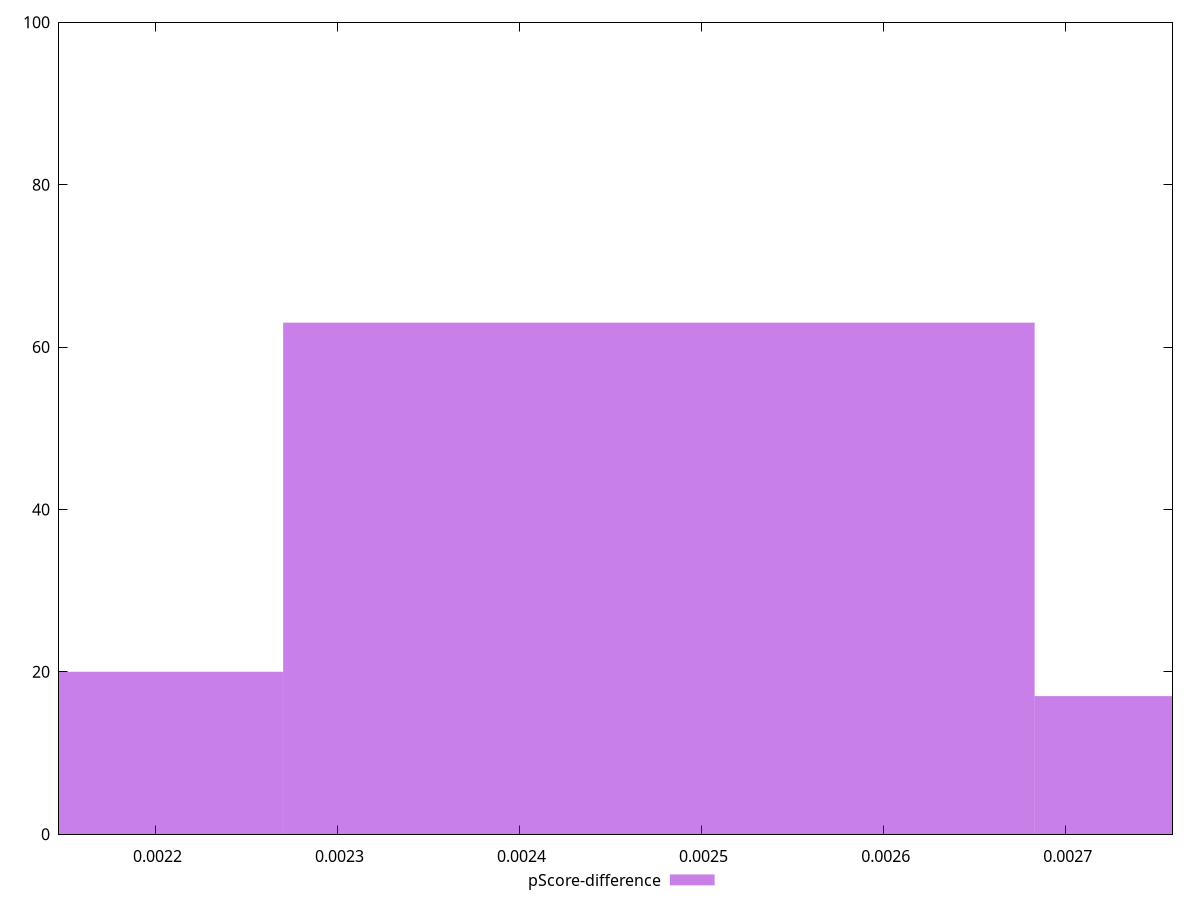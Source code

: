 reset

$pScoreDifference <<EOF
0.0024765345340294243 63
0.0020637787783578535 20
0.002889290289700995 17
EOF

set key outside below
set boxwidth 0.00041275575567157073
set xrange [0.0021470496112667714:0.0027586455348554972]
set yrange [0:100]
set trange [0:100]
set style fill transparent solid 0.5 noborder
set terminal svg size 640, 490 enhanced background rgb 'white'
set output "reprap/uses-long-cache-ttl/samples/pages+cached+noexternal+nomedia+nocss/pScore-difference/histogram.svg"

plot $pScoreDifference title "pScore-difference" with boxes

reset
